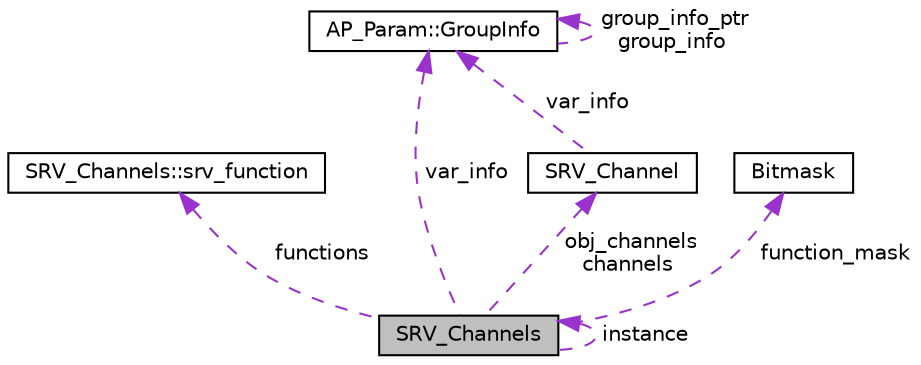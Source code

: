 digraph "SRV_Channels"
{
 // INTERACTIVE_SVG=YES
  edge [fontname="Helvetica",fontsize="10",labelfontname="Helvetica",labelfontsize="10"];
  node [fontname="Helvetica",fontsize="10",shape=record];
  Node1 [label="SRV_Channels",height=0.2,width=0.4,color="black", fillcolor="grey75", style="filled", fontcolor="black"];
  Node2 -> Node1 [dir="back",color="darkorchid3",fontsize="10",style="dashed",label=" functions" ,fontname="Helvetica"];
  Node2 [label="SRV_Channels::srv_function",height=0.2,width=0.4,color="black", fillcolor="white", style="filled",URL="$structSRV__Channels_1_1srv__function.html"];
  Node3 -> Node1 [dir="back",color="darkorchid3",fontsize="10",style="dashed",label=" obj_channels\nchannels" ,fontname="Helvetica"];
  Node3 [label="SRV_Channel",height=0.2,width=0.4,color="black", fillcolor="white", style="filled",URL="$classSRV__Channel.html"];
  Node4 -> Node3 [dir="back",color="darkorchid3",fontsize="10",style="dashed",label=" var_info" ,fontname="Helvetica"];
  Node4 [label="AP_Param::GroupInfo",height=0.2,width=0.4,color="black", fillcolor="white", style="filled",URL="$structAP__Param_1_1GroupInfo.html"];
  Node4 -> Node4 [dir="back",color="darkorchid3",fontsize="10",style="dashed",label=" group_info_ptr\ngroup_info" ,fontname="Helvetica"];
  Node5 -> Node1 [dir="back",color="darkorchid3",fontsize="10",style="dashed",label=" function_mask" ,fontname="Helvetica"];
  Node5 [label="Bitmask",height=0.2,width=0.4,color="black", fillcolor="white", style="filled",URL="$classBitmask.html"];
  Node4 -> Node1 [dir="back",color="darkorchid3",fontsize="10",style="dashed",label=" var_info" ,fontname="Helvetica"];
  Node1 -> Node1 [dir="back",color="darkorchid3",fontsize="10",style="dashed",label=" instance" ,fontname="Helvetica"];
}
